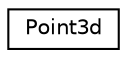 digraph "Graphical Class Hierarchy"
{
  edge [fontname="Helvetica",fontsize="10",labelfontname="Helvetica",labelfontsize="10"];
  node [fontname="Helvetica",fontsize="10",shape=record];
  rankdir="LR";
  Node0 [label="Point3d",height=0.2,width=0.4,color="black", fillcolor="white", style="filled",URL="$struct_point3d.html"];
}
